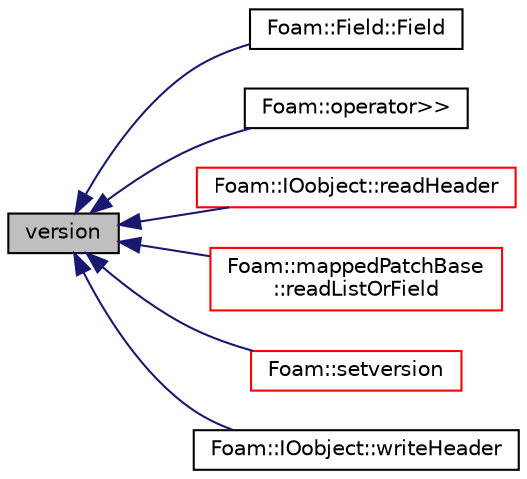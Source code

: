 digraph "version"
{
  bgcolor="transparent";
  edge [fontname="Helvetica",fontsize="10",labelfontname="Helvetica",labelfontsize="10"];
  node [fontname="Helvetica",fontsize="10",shape=record];
  rankdir="LR";
  Node1 [label="version",height=0.2,width=0.4,color="black", fillcolor="grey75", style="filled", fontcolor="black"];
  Node1 -> Node2 [dir="back",color="midnightblue",fontsize="10",style="solid",fontname="Helvetica"];
  Node2 [label="Foam::Field::Field",height=0.2,width=0.4,color="black",URL="$a00754.html#a7c7798a471c99613de775e23bbe76b8f",tooltip="Construct from a dictionary entry. "];
  Node1 -> Node3 [dir="back",color="midnightblue",fontsize="10",style="solid",fontname="Helvetica"];
  Node3 [label="Foam::operator\>\>",height=0.2,width=0.4,color="black",URL="$a10733.html#a344c39133fb7fe328b95949dc30872f1"];
  Node1 -> Node4 [dir="back",color="midnightblue",fontsize="10",style="solid",fontname="Helvetica"];
  Node4 [label="Foam::IOobject::readHeader",height=0.2,width=0.4,color="red",URL="$a01179.html#acc5353ca76293212d9dba8a82c0d9a44",tooltip="Read header. "];
  Node1 -> Node5 [dir="back",color="midnightblue",fontsize="10",style="solid",fontname="Helvetica"];
  Node5 [label="Foam::mappedPatchBase\l::readListOrField",height=0.2,width=0.4,color="red",URL="$a01421.html#ab5e64ae976c301737f883167857ec318",tooltip="Helper to read field or non-uniform list from dictionary. "];
  Node1 -> Node6 [dir="back",color="midnightblue",fontsize="10",style="solid",fontname="Helvetica"];
  Node6 [label="Foam::setversion",height=0.2,width=0.4,color="red",URL="$a10733.html#aa285bf2bba3269a4d547f8abbf4aa871"];
  Node1 -> Node7 [dir="back",color="midnightblue",fontsize="10",style="solid",fontname="Helvetica"];
  Node7 [label="Foam::IOobject::writeHeader",height=0.2,width=0.4,color="black",URL="$a01179.html#a0eb19e4807b9f72e892a5e44d90f5054",tooltip="Write header. Allow override of type. "];
}
